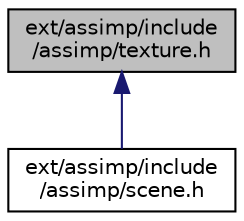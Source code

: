 digraph "ext/assimp/include/assimp/texture.h"
{
  edge [fontname="Helvetica",fontsize="10",labelfontname="Helvetica",labelfontsize="10"];
  node [fontname="Helvetica",fontsize="10",shape=record];
  Node1 [label="ext/assimp/include\l/assimp/texture.h",height=0.2,width=0.4,color="black", fillcolor="grey75", style="filled" fontcolor="black"];
  Node1 -> Node2 [dir="back",color="midnightblue",fontsize="10",style="solid",fontname="Helvetica"];
  Node2 [label="ext/assimp/include\l/assimp/scene.h",height=0.2,width=0.4,color="black", fillcolor="white", style="filled",URL="$scene_8h.html",tooltip="Defines the data structures in which the imported scene is returned. "];
}
